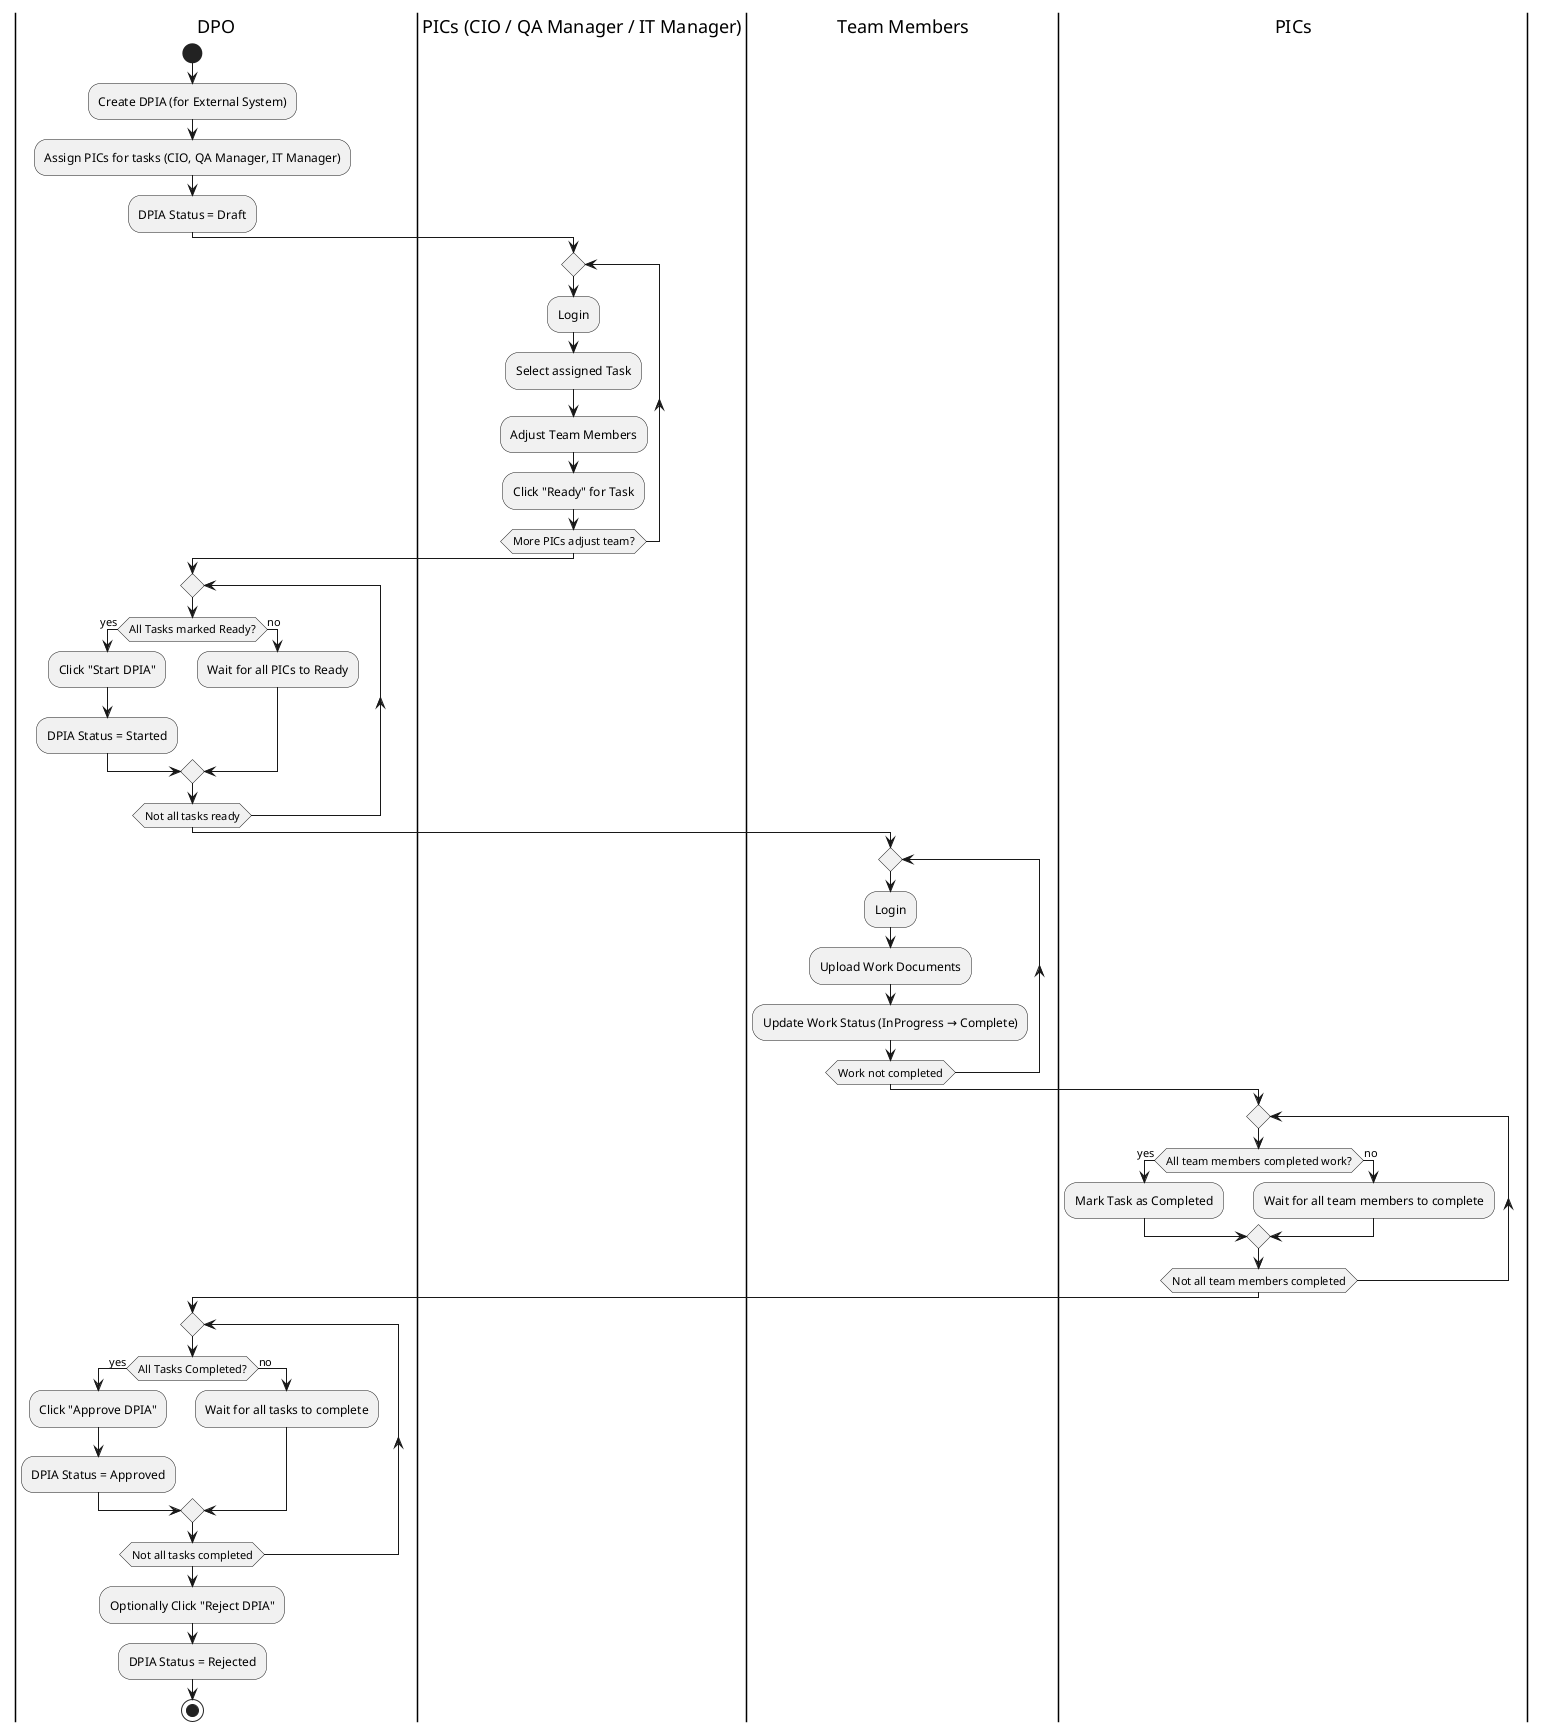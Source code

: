@startuml
|DPO|
start
:Create DPIA (for External System);
:Assign PICs for tasks (CIO, QA Manager, IT Manager);
:DPIA Status = Draft;

|PICs (CIO / QA Manager / IT Manager)|
repeat
:Login;
:Select assigned Task;
:Adjust Team Members;
:Click "Ready" for Task;
repeat while (More PICs adjust team?)

|DPO|
repeat
if (All Tasks marked Ready?) then (yes)
  :Click "Start DPIA";
  :DPIA Status = Started;
else (no)
  :Wait for all PICs to Ready;
endif
repeat while (Not all tasks ready)

|Team Members|
repeat
:Login;
:Upload Work Documents;
:Update Work Status (InProgress → Complete);
repeat while (Work not completed)

|PICs|
repeat
if (All team members completed work?) then (yes)
  :Mark Task as Completed;
else (no)
  :Wait for all team members to complete;
endif
repeat while (Not all team members completed)

|DPO|
repeat
if (All Tasks Completed?) then (yes)
  :Click "Approve DPIA";
  :DPIA Status = Approved;
else (no)
  :Wait for all tasks to complete;
endif
repeat while (Not all tasks completed)

:Optionally Click "Reject DPIA";
:DPIA Status = Rejected;
stop
@enduml
